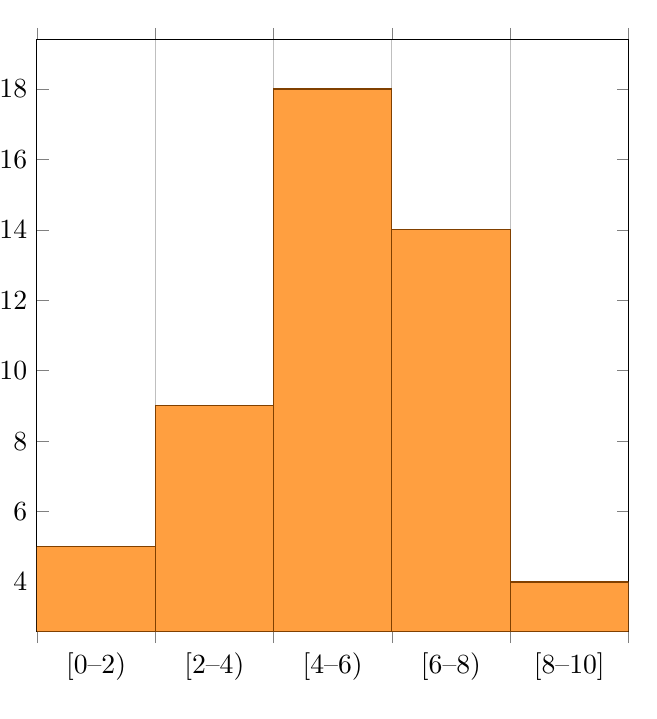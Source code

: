 \pgfplotsset{
    overwrite last x tick label/.style={
        every x tick label/.append style={alias=lasttick},
        extra description/.append code={
            \fill [white] (lasttick.north west) ++(0pt,-\pgflinewidth) rectangle (lasttick.south east);
            \node [anchor=base] at (lasttick.base) {#1};}
    },
    overwrite last x tick label/.default={[8--10]} % manually include the last value
 }

\begin{tikzpicture}[trim axis left, trim axis right, baseline]
\begin{axis}[
    width=0.75\textwidth,
    height=0.75\textwidth,
    at={(0\textwidth,0\textwidth)},
    xmin=0,
    xmax=10,
    ybar interval,
    xticklabel=[\pgfmathprintnumber\tick--\pgfmathprintnumber\nexttick),
    overwrite last x tick label
]
    \addplot+ [hist={bins=5}, fill=orange!75, draw=orange!50!black] %specify number of bins and color
        table [row sep=\\, y index=0]{ %paste your data here
            1\\
            2\\
            0\\
            0\\
            3\\
            2\\
            3\\
            3\\
            3\\
            3\\
            4\\
            5\\
            5\\
            5\\
            5\\
            5\\
            5\\
            5\\
            5\\
            5\\
            5\\
            5\\
            5\\
            5\\
            5\\
            5\\
            5\\
            7\\
            7\\
            7\\
            7\\
            7\\
            7\\
            7\\
            7\\
            7\\
            7\\
            7\\
            7\\
            0\\
            10\\
            7\\
            10\\
            9\\
            8\\
            7\\
            3\\
            2\\
            1\\
            4\\
    };
\end{axis}
\end{tikzpicture}
